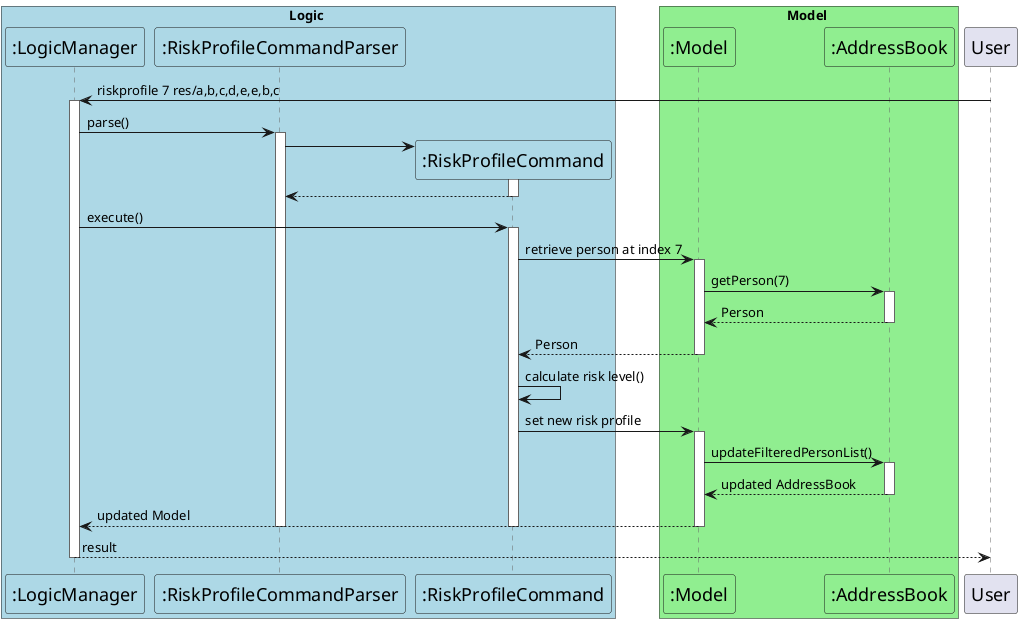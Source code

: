 !pragma DPI 600
@startuml
!define LOGIC_COLOR_T1 #LightBlue
!define MODEL_COLOR_T1 #LightGreen

skinparam sequence {
    ArrowFontStyle plain
    ParticipantFontSize 18
    LifeLineBorderColor #666666
}

box Logic LOGIC_COLOR_T1
participant ":LogicManager" as LogicManager LOGIC_COLOR_T1
participant ":RiskProfileCommandParser" as RiskProfileCommandParser LOGIC_COLOR_T1
participant ":RiskProfileCommand" as RiskProfileCommand LOGIC_COLOR_T1
end box

box Model MODEL_COLOR_T1
participant ":Model" as Model MODEL_COLOR_T1
participant ":AddressBook" as AddressBook MODEL_COLOR_T1
end box

User -> LogicManager: riskprofile 7 res/a,b,c,d,e,e,b,c
activate LogicManager

LogicManager -> RiskProfileCommandParser: parse()
activate RiskProfileCommandParser

create RiskProfileCommand
RiskProfileCommandParser  -> RiskProfileCommand
activate RiskProfileCommand

RiskProfileCommand--> RiskProfileCommandParser
deactivate RiskProfileCommand

LogicManager -> RiskProfileCommand : execute()
activate RiskProfileCommand

RiskProfileCommand -> Model: retrieve person at index 7
activate Model
Model -> AddressBook: getPerson(7)
activate AddressBook
AddressBook --> Model: Person
deactivate AddressBook
Model --> RiskProfileCommand: Person
deactivate Model

RiskProfileCommand -> RiskProfileCommand: calculate risk level()
RiskProfileCommand -> Model: set new risk profile
activate Model
Model -> AddressBook: updateFilteredPersonList()
activate AddressBook
AddressBook --> Model: updated AddressBook
deactivate AddressBook
Model --> LogicManager: updated Model
deactivate Model
deactivate RiskProfileCommand
deactivate RiskProfileCommandParser

LogicManager --> User: result
deactivate LogicManager
@enduml

